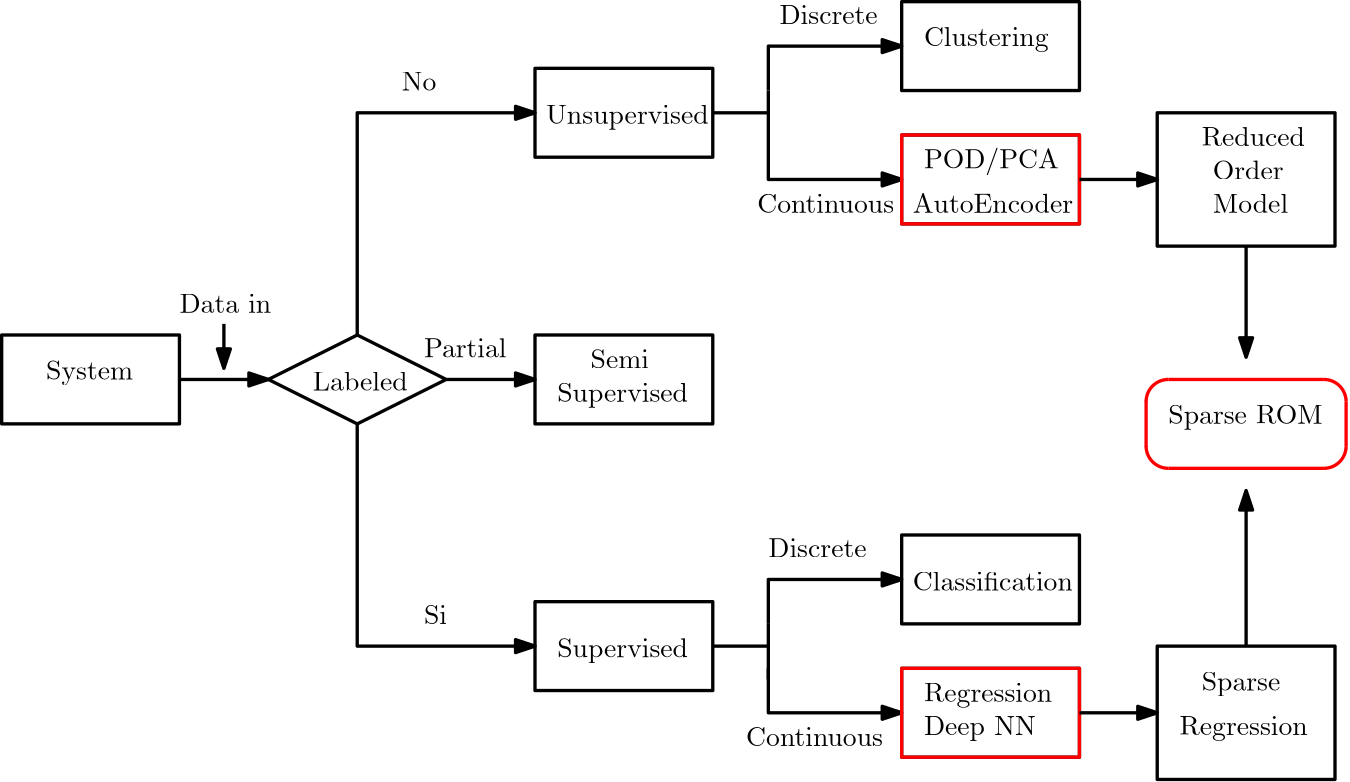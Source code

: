 <?xml version="1.0"?>
<!DOCTYPE ipe SYSTEM "ipe.dtd">
<ipe version="70212" creator="Ipe 7.2.13">
<info created="D:20200309154751" modified="D:20200309163544"/>
<ipestyle name="basic">
<symbol name="arrow/arc(spx)">
<path stroke="sym-stroke" fill="sym-stroke" pen="sym-pen">
0 0 m
-1 0.333 l
-1 -0.333 l
h
</path>
</symbol>
<symbol name="arrow/farc(spx)">
<path stroke="sym-stroke" fill="white" pen="sym-pen">
0 0 m
-1 0.333 l
-1 -0.333 l
h
</path>
</symbol>
<symbol name="arrow/ptarc(spx)">
<path stroke="sym-stroke" fill="sym-stroke" pen="sym-pen">
0 0 m
-1 0.333 l
-0.8 0 l
-1 -0.333 l
h
</path>
</symbol>
<symbol name="arrow/fptarc(spx)">
<path stroke="sym-stroke" fill="white" pen="sym-pen">
0 0 m
-1 0.333 l
-0.8 0 l
-1 -0.333 l
h
</path>
</symbol>
<symbol name="mark/circle(sx)" transformations="translations">
<path fill="sym-stroke">
0.6 0 0 0.6 0 0 e
0.4 0 0 0.4 0 0 e
</path>
</symbol>
<symbol name="mark/disk(sx)" transformations="translations">
<path fill="sym-stroke">
0.6 0 0 0.6 0 0 e
</path>
</symbol>
<symbol name="mark/fdisk(sfx)" transformations="translations">
<group>
<path fill="sym-fill">
0.5 0 0 0.5 0 0 e
</path>
<path fill="sym-stroke" fillrule="eofill">
0.6 0 0 0.6 0 0 e
0.4 0 0 0.4 0 0 e
</path>
</group>
</symbol>
<symbol name="mark/box(sx)" transformations="translations">
<path fill="sym-stroke" fillrule="eofill">
-0.6 -0.6 m
0.6 -0.6 l
0.6 0.6 l
-0.6 0.6 l
h
-0.4 -0.4 m
0.4 -0.4 l
0.4 0.4 l
-0.4 0.4 l
h
</path>
</symbol>
<symbol name="mark/square(sx)" transformations="translations">
<path fill="sym-stroke">
-0.6 -0.6 m
0.6 -0.6 l
0.6 0.6 l
-0.6 0.6 l
h
</path>
</symbol>
<symbol name="mark/fsquare(sfx)" transformations="translations">
<group>
<path fill="sym-fill">
-0.5 -0.5 m
0.5 -0.5 l
0.5 0.5 l
-0.5 0.5 l
h
</path>
<path fill="sym-stroke" fillrule="eofill">
-0.6 -0.6 m
0.6 -0.6 l
0.6 0.6 l
-0.6 0.6 l
h
-0.4 -0.4 m
0.4 -0.4 l
0.4 0.4 l
-0.4 0.4 l
h
</path>
</group>
</symbol>
<symbol name="mark/cross(sx)" transformations="translations">
<group>
<path fill="sym-stroke">
-0.43 -0.57 m
0.57 0.43 l
0.43 0.57 l
-0.57 -0.43 l
h
</path>
<path fill="sym-stroke">
-0.43 0.57 m
0.57 -0.43 l
0.43 -0.57 l
-0.57 0.43 l
h
</path>
</group>
</symbol>
<symbol name="arrow/fnormal(spx)">
<path stroke="sym-stroke" fill="white" pen="sym-pen">
0 0 m
-1 0.333 l
-1 -0.333 l
h
</path>
</symbol>
<symbol name="arrow/pointed(spx)">
<path stroke="sym-stroke" fill="sym-stroke" pen="sym-pen">
0 0 m
-1 0.333 l
-0.8 0 l
-1 -0.333 l
h
</path>
</symbol>
<symbol name="arrow/fpointed(spx)">
<path stroke="sym-stroke" fill="white" pen="sym-pen">
0 0 m
-1 0.333 l
-0.8 0 l
-1 -0.333 l
h
</path>
</symbol>
<symbol name="arrow/linear(spx)">
<path stroke="sym-stroke" pen="sym-pen">
-1 0.333 m
0 0 l
-1 -0.333 l
</path>
</symbol>
<symbol name="arrow/fdouble(spx)">
<path stroke="sym-stroke" fill="white" pen="sym-pen">
0 0 m
-1 0.333 l
-1 -0.333 l
h
-1 0 m
-2 0.333 l
-2 -0.333 l
h
</path>
</symbol>
<symbol name="arrow/double(spx)">
<path stroke="sym-stroke" fill="sym-stroke" pen="sym-pen">
0 0 m
-1 0.333 l
-1 -0.333 l
h
-1 0 m
-2 0.333 l
-2 -0.333 l
h
</path>
</symbol>
<pen name="heavier" value="0.8"/>
<pen name="fat" value="1.2"/>
<pen name="ultrafat" value="2"/>
<symbolsize name="large" value="5"/>
<symbolsize name="small" value="2"/>
<symbolsize name="tiny" value="1.1"/>
<arrowsize name="large" value="10"/>
<arrowsize name="small" value="5"/>
<arrowsize name="tiny" value="3"/>
<color name="red" value="1 0 0"/>
<color name="green" value="0 1 0"/>
<color name="blue" value="0 0 1"/>
<color name="yellow" value="1 1 0"/>
<color name="orange" value="1 0.647 0"/>
<color name="gold" value="1 0.843 0"/>
<color name="purple" value="0.627 0.125 0.941"/>
<color name="gray" value="0.745"/>
<color name="brown" value="0.647 0.165 0.165"/>
<color name="navy" value="0 0 0.502"/>
<color name="pink" value="1 0.753 0.796"/>
<color name="seagreen" value="0.18 0.545 0.341"/>
<color name="turquoise" value="0.251 0.878 0.816"/>
<color name="violet" value="0.933 0.51 0.933"/>
<color name="darkblue" value="0 0 0.545"/>
<color name="darkcyan" value="0 0.545 0.545"/>
<color name="darkgray" value="0.663"/>
<color name="darkgreen" value="0 0.392 0"/>
<color name="darkmagenta" value="0.545 0 0.545"/>
<color name="darkorange" value="1 0.549 0"/>
<color name="darkred" value="0.545 0 0"/>
<color name="lightblue" value="0.678 0.847 0.902"/>
<color name="lightcyan" value="0.878 1 1"/>
<color name="lightgray" value="0.827"/>
<color name="lightgreen" value="0.565 0.933 0.565"/>
<color name="lightyellow" value="1 1 0.878"/>
<dashstyle name="dashed" value="[4] 0"/>
<dashstyle name="dotted" value="[1 3] 0"/>
<dashstyle name="dash dotted" value="[4 2 1 2] 0"/>
<dashstyle name="dash dot dotted" value="[4 2 1 2 1 2] 0"/>
<textsize name="large" value="\large"/>
<textsize name="Large" value="\Large"/>
<textsize name="LARGE" value="\LARGE"/>
<textsize name="huge" value="\huge"/>
<textsize name="Huge" value="\Huge"/>
<textsize name="small" value="\small"/>
<textsize name="footnote" value="\footnotesize"/>
<textsize name="tiny" value="\tiny"/>
<textstyle name="center" begin="\begin{center}" end="\end{center}"/>
<textstyle name="itemize" begin="\begin{itemize}" end="\end{itemize}"/>
<textstyle name="item" begin="\begin{itemize}\item{}" end="\end{itemize}"/>
<gridsize name="4 pts" value="4"/>
<gridsize name="8 pts (~3 mm)" value="8"/>
<gridsize name="16 pts (~6 mm)" value="16"/>
<gridsize name="32 pts (~12 mm)" value="32"/>
<gridsize name="10 pts (~3.5 mm)" value="10"/>
<gridsize name="20 pts (~7 mm)" value="20"/>
<gridsize name="14 pts (~5 mm)" value="14"/>
<gridsize name="28 pts (~10 mm)" value="28"/>
<gridsize name="56 pts (~20 mm)" value="56"/>
<anglesize name="90 deg" value="90"/>
<anglesize name="60 deg" value="60"/>
<anglesize name="45 deg" value="45"/>
<anglesize name="30 deg" value="30"/>
<anglesize name="22.5 deg" value="22.5"/>
<opacity name="10%" value="0.1"/>
<opacity name="30%" value="0.3"/>
<opacity name="50%" value="0.5"/>
<opacity name="75%" value="0.75"/>
<tiling name="falling" angle="-60" step="4" width="1"/>
<tiling name="rising" angle="30" step="4" width="1"/>
</ipestyle>
<page>
<layer name="alpha"/>
<view layers="alpha" active="alpha"/>
<path layer="alpha" stroke="black" pen="fat">
32 640 m
32 608 l
96 608 l
96 640 l
h
</path>
<path stroke="black" pen="fat">
160 640 m
128 624 l
160 608 l
192 624 l
160 640 l
</path>
<path matrix="1 0 0 1 0 32" stroke="black" pen="fat">
224 704 m
224 672 l
288 672 l
288 704 l
h
</path>
<path matrix="1 0 0 1 -60 24" stroke="black" pen="fat">
416 736 m
416 704 l
480 704 l
480 736 l
h
</path>
<path matrix="1 0 0 1 -60 32" stroke="black" pen="fat">
416 680 m
416 648 l
480 648 l
480 680 l
h
</path>
<path matrix="1 0 0 1 0 -64" stroke="black" pen="fat">
224 704 m
224 672 l
288 672 l
288 704 l
h
</path>
<path matrix="1 0 0 1 0 -160" stroke="black" pen="fat">
224 704 m
224 672 l
288 672 l
288 704 l
h
</path>
<path matrix="1 0 0 1 -60 -168" stroke="black" pen="fat">
416 736 m
416 704 l
480 704 l
480 736 l
h
</path>
<path matrix="1 0 0 1 -60 -160" stroke="black" pen="fat">
416 680 m
416 648 l
480 648 l
480 680 l
h
</path>
<path stroke="black" pen="fat" arrow="normal/normal">
160 640 m
160 720 l
224 720 l
</path>
<path stroke="black" pen="fat" arrow="normal/normal">
192 624 m
224 624 l
</path>
<path stroke="black" pen="fat" arrow="normal/normal">
160 608 m
160 528 l
224 528 l
</path>
<path matrix="1 0 0 1 -60 0" stroke="black" pen="fat" arrow="normal/normal">
368 728 m
368 744 l
416 744 l
</path>
<path matrix="1 0 0 1 -60 0" stroke="black" pen="fat" arrow="normal/normal">
368 712 m
368 696 l
416 696 l
</path>
<path matrix="1 0 0 1 -60 0" stroke="black" pen="fat" arrow="normal/normal">
368 536 m
368 552 l
416 552 l
</path>
<path matrix="1 0 0 1 -60 0" stroke="black" pen="fat" arrow="normal/normal">
368 520 m
368 504 l
416 504 l
</path>
<text matrix="1 0 0 1 188 92" transformations="translations" pos="40 624" stroke="black" type="label" width="58.531" height="6.926" depth="1.93" valign="baseline">Unsupervised</text>
<text matrix="1 0 0 1 204 4" transformations="translations" pos="40 624" stroke="black" type="label" width="21.032" height="6.808" depth="0" valign="baseline">Semi</text>
<text matrix="1 0 0 1 192 -100" transformations="translations" pos="40 624" stroke="black" type="label" width="47.129" height="6.926" depth="1.93" valign="baseline">Supervised</text>
<text matrix="1 0 0 1 192 -8" transformations="translations" pos="40 624" stroke="black" type="label" width="47.129" height="6.926" depth="1.93" valign="baseline">Supervised</text>
<text matrix="1 0 0 1 -8 -4" transformations="translations" pos="152 624" stroke="black" type="label" width="34.177" height="6.918" depth="0" valign="baseline">Labeled</text>
<text matrix="1 0 0 1 -16 12" transformations="translations" pos="112 636" stroke="black" type="label" width="33.071" height="6.808" depth="0" valign="baseline">Data in</text>
<path stroke="black" pen="fat" arrow="normal/normal">
112 644 m
112 628 l
</path>
<text matrix="1 0 0 1 -60 0" transformations="translations" pos="372 752" stroke="black" type="label" width="35.367" height="6.808" depth="0" valign="baseline">Discrete</text>
<text matrix="1 0 0 1 -68 -68" transformations="translations" pos="372 752" stroke="black" type="label" width="49.315" height="6.808" depth="0" valign="baseline">Continuous</text>
<text matrix="1 0 0 1 -60 0" transformations="translations" pos="424 744" stroke="black" type="label" width="44.915" height="6.926" depth="1.93" valign="baseline">Clustering</text>
<text transformations="translations" pos="176 728" stroke="black" type="label" width="12.453" height="6.808" depth="0" valign="baseline">No</text>
<text transformations="translations" pos="48 624" stroke="black" type="label" width="31.327" height="6.815" depth="1.93" valign="baseline">System</text>
<text transformations="translations" pos="184 536" stroke="black" type="label" width="8.302" height="6.808" depth="0" valign="baseline">Si</text>
<text matrix="1 0 0 1 -12 -4" transformations="translations" pos="196 636" stroke="black" type="label" width="29.777" height="6.918" depth="0" valign="baseline">Partial</text>
<text matrix="1 0 0 1 -68 0" transformations="translations" pos="376 560" stroke="black" type="label" width="35.367" height="6.808" depth="0" valign="baseline">Discrete</text>
<text matrix="1 0 0 1 -72 0" transformations="translations" pos="372 492" stroke="black" type="label" width="49.315" height="6.808" depth="0" valign="baseline">Continuous</text>
<text matrix="1 0 0 1 -64 -4" transformations="translations" pos="424 552" stroke="black" type="label" width="57.673" height="6.918" depth="0" valign="baseline">Classification</text>
<text matrix="1 0 0 1 -60 -44" transformations="translations" pos="424 552" stroke="black" type="label" width="46.216" height="6.815" depth="1.93" valign="baseline">Regression</text>
<text matrix="1 0 0 1 -72 -4" transformations="translations" pos="436 704" stroke="black" type="label" width="48.568" height="7.473" depth="2.49" valign="baseline">POD/PCA</text>
<text matrix="1 0 0 1 -68 -4" transformations="translations" pos="428 688" stroke="black" type="label" width="57.728" height="6.918" depth="0" valign="baseline">AutoEncoder</text>
<text matrix="1 0 0 1 -60 0" transformations="translations" pos="424 496" stroke="black" type="label" width="40.266" height="6.815" depth="1.93" valign="baseline">Deep NN</text>
<path stroke="black" pen="fat">
288 720 m
308 720 l
308 728 l
</path>
<path stroke="black" pen="fat">
308 712 m
308 720 l
</path>
<path stroke="black" pen="fat">
288 528 m
308 528 l
308 536 l
308 536 l
</path>
<path stroke="black" pen="fat">
308 528 m
308 516 l
</path>
<path stroke="red" pen="fat">
356 712 m
356 680 l
420 680 l
420 712 l
h
</path>
<path stroke="red" pen="fat">
356 520 m
356 488 l
420 488 l
420 520 l
h
</path>
<path stroke="black" pen="fat" arrow="normal/normal">
420 696 m
448 696 l
</path>
<path stroke="black" pen="fat" arrow="normal/normal">
420 504 m
448 504 l
</path>
<path stroke="black" pen="fat">
448 528 m
448 480 l
512 480 l
512 528 l
h
</path>
<path stroke="black" pen="fat">
448 720 m
448 672 l
512 672 l
512 720 l
h
</path>
<text matrix="1 0 0 1 0 12" transformations="translations" pos="464 696" stroke="black" type="label" width="37.222" height="6.918" depth="0" valign="baseline">Reduced</text>
<text matrix="1 0 0 1 4 12" transformations="translations" pos="464 684" stroke="black" type="label" width="25.515" height="6.918" depth="0" valign="baseline">Order</text>
<text matrix="1 0 0 1 4 4" transformations="translations" pos="464 680" stroke="black" type="label" width="27.121" height="6.918" depth="0" valign="baseline">Model</text>
<text transformations="translations" pos="464 512" stroke="black" type="label" width="28.311" height="6.815" depth="1.93" valign="baseline">Sparse</text>
<text matrix="1 0 0 1 -8 0" transformations="translations" pos="464 496" stroke="black" type="label" width="46.216" height="6.815" depth="1.93" valign="baseline">Regression</text>
<path stroke="black" pen="fat" arrow="normal/normal">
480 672 m
480 632 l
</path>
<path stroke="black" pen="fat" arrow="normal/normal">
480 528 m
480 584 l
</path>
<path matrix="1 0 0 1 -20 0" stroke="red" pen="fat">
464 616 m
464 600 l
464 600 l
464 616 l
h
</path>
<path matrix="1 0 0 1 -20 0" stroke="red" pen="fat">
472 624 m
528 624 l
528 624 l
</path>
<path matrix="1 0 0 1 -20 0" stroke="red" pen="fat">
536 616 m
536 600 l
</path>
<path matrix="1 0 0 1 -20 0" stroke="red" pen="fat">
472 592 m
528 592 l
</path>
<path matrix="1 0 0 1 -12 0" stroke="red" pen="fat">
456 616 m
8 0 0 -8 464 616 464 624 a
</path>
<path matrix="1 0 0 1 -12 0" stroke="red" pen="fat">
520 624 m
8 0 0 -8 520 616 528 616 a
</path>
<path matrix="1 0 0 1 -12 0" stroke="red" pen="fat">
528 600 m
8 0 0 -8 520 600 520 592 a
</path>
<path matrix="1 0 0 1 -12 0" stroke="red" pen="fat">
464 592 m
8 0 0 -8 464 600 456 600 a
</path>
<text transformations="translations" pos="452 608" stroke="black" type="label" width="55.569" height="6.815" depth="1.93" valign="baseline">Sparse ROM</text>
<path stroke="black" pen="fat" arrow="normal/normal">
96 624 m
128 624 l
</path>
</page>
</ipe>
